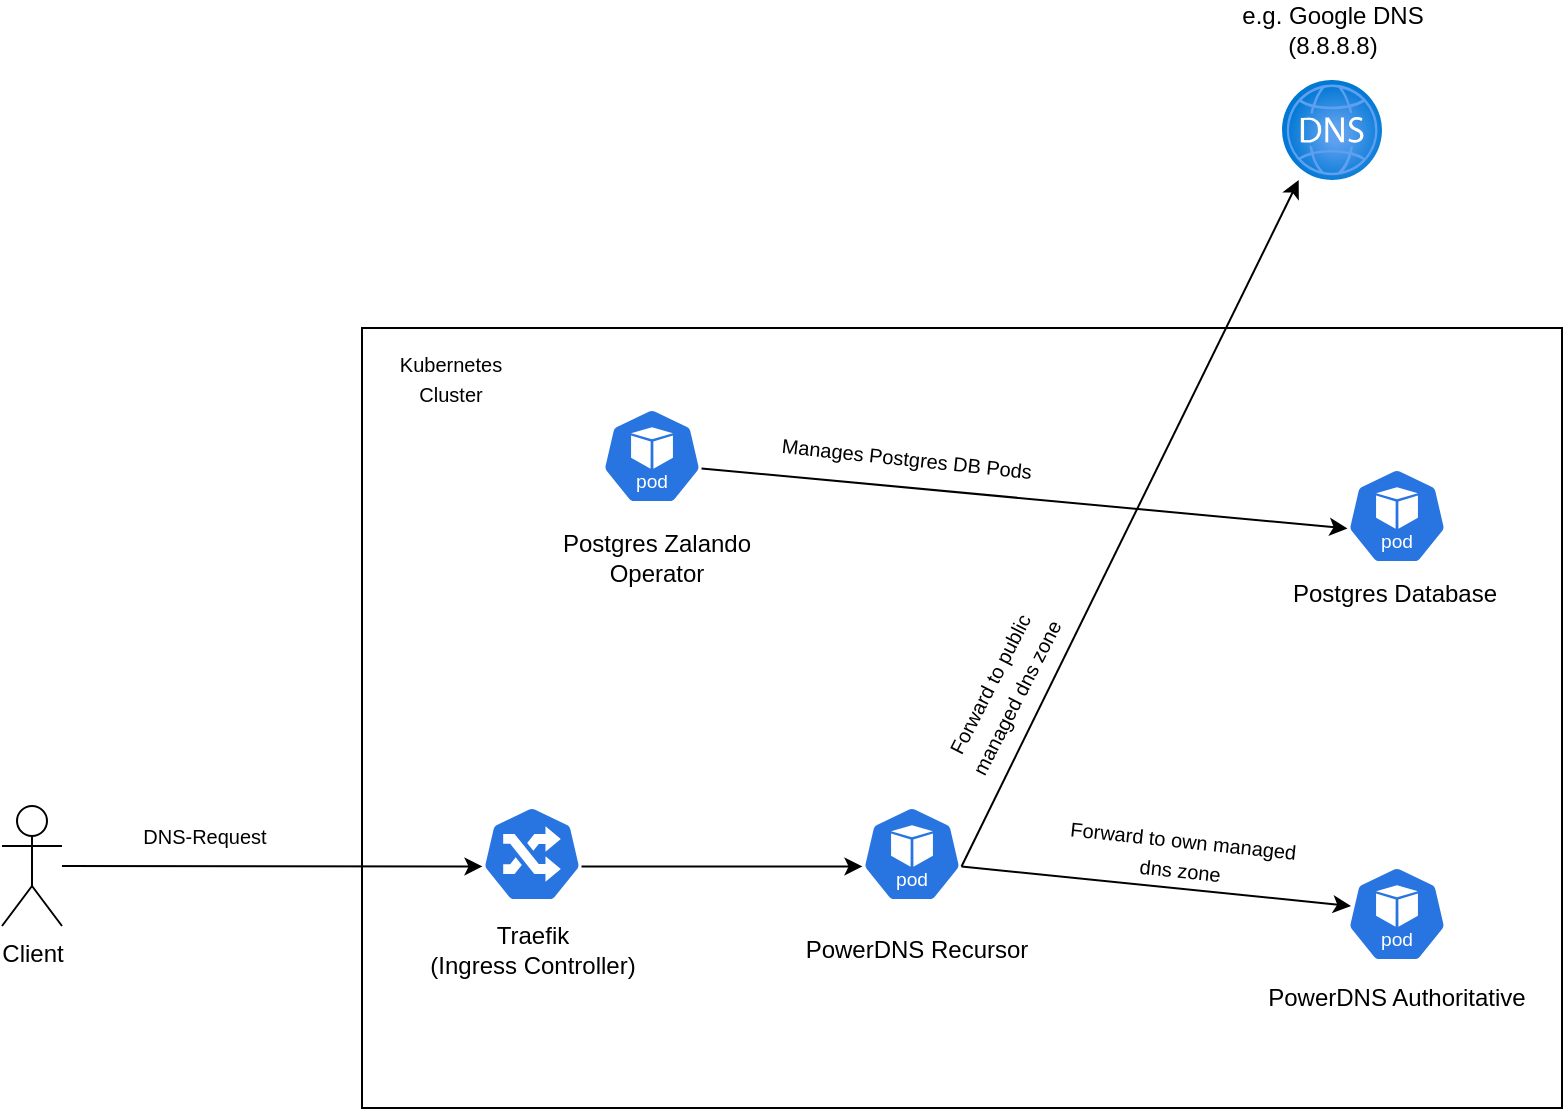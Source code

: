 <mxfile version="24.4.13" type="device">
  <diagram name="Seite-1" id="38cPX_BRVSOnZxeLanHT">
    <mxGraphModel dx="766" dy="1855" grid="1" gridSize="10" guides="1" tooltips="1" connect="1" arrows="1" fold="1" page="1" pageScale="1" pageWidth="827" pageHeight="1169" math="0" shadow="0">
      <root>
        <mxCell id="0" />
        <mxCell id="1" parent="0" />
        <mxCell id="YlgNOkUjZrg-a2CwAGe6-1" value="" style="rounded=0;whiteSpace=wrap;html=1;fillColor=none;" vertex="1" parent="1">
          <mxGeometry x="200" y="124" width="600" height="390" as="geometry" />
        </mxCell>
        <mxCell id="YlgNOkUjZrg-a2CwAGe6-2" value="" style="aspect=fixed;sketch=0;html=1;dashed=0;whitespace=wrap;verticalLabelPosition=bottom;verticalAlign=top;fillColor=#2875E2;strokeColor=#ffffff;points=[[0.005,0.63,0],[0.1,0.2,0],[0.9,0.2,0],[0.5,0,0],[0.995,0.63,0],[0.72,0.99,0],[0.5,1,0],[0.28,0.99,0]];shape=mxgraph.kubernetes.icon2;prIcon=ing" vertex="1" parent="1">
          <mxGeometry x="260" y="363" width="50" height="48" as="geometry" />
        </mxCell>
        <mxCell id="YlgNOkUjZrg-a2CwAGe6-4" value="" style="aspect=fixed;sketch=0;html=1;dashed=0;whitespace=wrap;verticalLabelPosition=bottom;verticalAlign=top;fillColor=#2875E2;strokeColor=#ffffff;points=[[0.005,0.63,0],[0.1,0.2,0],[0.9,0.2,0],[0.5,0,0],[0.995,0.63,0],[0.72,0.99,0],[0.5,1,0],[0.28,0.99,0]];shape=mxgraph.kubernetes.icon2;kubernetesLabel=1;prIcon=pod" vertex="1" parent="1">
          <mxGeometry x="450" y="363" width="50" height="48" as="geometry" />
        </mxCell>
        <mxCell id="YlgNOkUjZrg-a2CwAGe6-5" value="" style="aspect=fixed;sketch=0;html=1;dashed=0;whitespace=wrap;verticalLabelPosition=bottom;verticalAlign=top;fillColor=#2875E2;strokeColor=#ffffff;points=[[0.005,0.63,0],[0.1,0.2,0],[0.9,0.2,0],[0.5,0,0],[0.995,0.63,0],[0.72,0.99,0],[0.5,1,0],[0.28,0.99,0]];shape=mxgraph.kubernetes.icon2;kubernetesLabel=1;prIcon=pod" vertex="1" parent="1">
          <mxGeometry x="320" y="164" width="50" height="48" as="geometry" />
        </mxCell>
        <mxCell id="YlgNOkUjZrg-a2CwAGe6-6" value="Postgres Zalando Operator" style="text;html=1;align=center;verticalAlign=middle;whiteSpace=wrap;rounded=0;" vertex="1" parent="1">
          <mxGeometry x="290" y="224" width="115" height="30" as="geometry" />
        </mxCell>
        <mxCell id="YlgNOkUjZrg-a2CwAGe6-7" value="Traefik&lt;div&gt;(Ingress Controller)&lt;/div&gt;" style="text;html=1;align=center;verticalAlign=middle;whiteSpace=wrap;rounded=0;" vertex="1" parent="1">
          <mxGeometry x="227.5" y="420" width="115" height="30" as="geometry" />
        </mxCell>
        <mxCell id="YlgNOkUjZrg-a2CwAGe6-8" value="PowerDNS Recursor" style="text;html=1;align=center;verticalAlign=middle;whiteSpace=wrap;rounded=0;" vertex="1" parent="1">
          <mxGeometry x="420" y="420" width="115" height="30" as="geometry" />
        </mxCell>
        <mxCell id="YlgNOkUjZrg-a2CwAGe6-9" value="" style="aspect=fixed;sketch=0;html=1;dashed=0;whitespace=wrap;verticalLabelPosition=bottom;verticalAlign=top;fillColor=#2875E2;strokeColor=#ffffff;points=[[0.005,0.63,0],[0.1,0.2,0],[0.9,0.2,0],[0.5,0,0],[0.995,0.63,0],[0.72,0.99,0],[0.5,1,0],[0.28,0.99,0]];shape=mxgraph.kubernetes.icon2;kubernetesLabel=1;prIcon=pod" vertex="1" parent="1">
          <mxGeometry x="692.5" y="393" width="50" height="48" as="geometry" />
        </mxCell>
        <mxCell id="YlgNOkUjZrg-a2CwAGe6-10" value="" style="aspect=fixed;sketch=0;html=1;dashed=0;whitespace=wrap;verticalLabelPosition=bottom;verticalAlign=top;fillColor=#2875E2;strokeColor=#ffffff;points=[[0.005,0.63,0],[0.1,0.2,0],[0.9,0.2,0],[0.5,0,0],[0.995,0.63,0],[0.72,0.99,0],[0.5,1,0],[0.28,0.99,0]];shape=mxgraph.kubernetes.icon2;kubernetesLabel=1;prIcon=pod" vertex="1" parent="1">
          <mxGeometry x="692.5" y="194" width="50" height="48" as="geometry" />
        </mxCell>
        <mxCell id="YlgNOkUjZrg-a2CwAGe6-12" value="PowerDNS Authoritative" style="text;html=1;align=center;verticalAlign=middle;whiteSpace=wrap;rounded=0;" vertex="1" parent="1">
          <mxGeometry x="651.25" y="444" width="132.5" height="30" as="geometry" />
        </mxCell>
        <mxCell id="YlgNOkUjZrg-a2CwAGe6-13" value="Postgres Database" style="text;html=1;align=center;verticalAlign=middle;whiteSpace=wrap;rounded=0;" vertex="1" parent="1">
          <mxGeometry x="650" y="242" width="132.5" height="30" as="geometry" />
        </mxCell>
        <mxCell id="YlgNOkUjZrg-a2CwAGe6-19" value="Client" style="shape=umlActor;verticalLabelPosition=bottom;verticalAlign=top;html=1;outlineConnect=0;" vertex="1" parent="1">
          <mxGeometry x="20" y="363" width="30" height="60" as="geometry" />
        </mxCell>
        <mxCell id="YlgNOkUjZrg-a2CwAGe6-20" value="" style="endArrow=classic;html=1;rounded=0;entryX=0.005;entryY=0.63;entryDx=0;entryDy=0;entryPerimeter=0;" edge="1" parent="1" source="YlgNOkUjZrg-a2CwAGe6-19" target="YlgNOkUjZrg-a2CwAGe6-2">
          <mxGeometry width="50" height="50" relative="1" as="geometry">
            <mxPoint x="120" y="320" as="sourcePoint" />
            <mxPoint x="240" y="320" as="targetPoint" />
          </mxGeometry>
        </mxCell>
        <mxCell id="YlgNOkUjZrg-a2CwAGe6-21" value="&lt;font style=&quot;font-size: 10px;&quot;&gt;DNS-Request&lt;/font&gt;" style="text;html=1;align=center;verticalAlign=middle;whiteSpace=wrap;rounded=0;" vertex="1" parent="1">
          <mxGeometry x="80" y="363" width="82.5" height="30" as="geometry" />
        </mxCell>
        <mxCell id="YlgNOkUjZrg-a2CwAGe6-22" value="" style="endArrow=classic;html=1;rounded=0;entryX=0.005;entryY=0.63;entryDx=0;entryDy=0;entryPerimeter=0;exitX=0.995;exitY=0.63;exitDx=0;exitDy=0;exitPerimeter=0;" edge="1" parent="1" source="YlgNOkUjZrg-a2CwAGe6-2" target="YlgNOkUjZrg-a2CwAGe6-4">
          <mxGeometry width="50" height="50" relative="1" as="geometry">
            <mxPoint x="320" y="392.5" as="sourcePoint" />
            <mxPoint x="440" y="392.5" as="targetPoint" />
          </mxGeometry>
        </mxCell>
        <mxCell id="YlgNOkUjZrg-a2CwAGe6-23" value="" style="endArrow=classic;html=1;rounded=0;entryX=0.04;entryY=0.417;entryDx=0;entryDy=0;entryPerimeter=0;exitX=0.995;exitY=0.63;exitDx=0;exitDy=0;exitPerimeter=0;" edge="1" parent="1" source="YlgNOkUjZrg-a2CwAGe6-4" target="YlgNOkUjZrg-a2CwAGe6-9">
          <mxGeometry width="50" height="50" relative="1" as="geometry">
            <mxPoint x="510" y="386.75" as="sourcePoint" />
            <mxPoint x="640" y="434" as="targetPoint" />
          </mxGeometry>
        </mxCell>
        <mxCell id="YlgNOkUjZrg-a2CwAGe6-24" value="" style="image;aspect=fixed;html=1;points=[];align=center;fontSize=12;image=img/lib/azure2/networking/DNS_Zones.svg;" vertex="1" parent="1">
          <mxGeometry x="660" width="50" height="50" as="geometry" />
        </mxCell>
        <mxCell id="YlgNOkUjZrg-a2CwAGe6-25" value="&lt;font style=&quot;font-size: 10px;&quot;&gt;Kubernetes Cluster&lt;/font&gt;" style="text;html=1;align=center;verticalAlign=middle;whiteSpace=wrap;rounded=0;" vertex="1" parent="1">
          <mxGeometry x="207.5" y="134" width="72.5" height="30" as="geometry" />
        </mxCell>
        <mxCell id="YlgNOkUjZrg-a2CwAGe6-27" value="" style="endArrow=classic;html=1;rounded=0;entryX=0.167;entryY=1.001;entryDx=0;entryDy=0;entryPerimeter=0;exitX=0.995;exitY=0.63;exitDx=0;exitDy=0;exitPerimeter=0;" edge="1" parent="1" source="YlgNOkUjZrg-a2CwAGe6-4" target="YlgNOkUjZrg-a2CwAGe6-24">
          <mxGeometry width="50" height="50" relative="1" as="geometry">
            <mxPoint x="455" y="260" as="sourcePoint" />
            <mxPoint x="650" y="280" as="targetPoint" />
          </mxGeometry>
        </mxCell>
        <mxCell id="YlgNOkUjZrg-a2CwAGe6-28" value="&lt;font style=&quot;font-size: 10px;&quot;&gt;Forward to own managed dns zone&lt;/font&gt;" style="text;html=1;align=center;verticalAlign=middle;whiteSpace=wrap;rounded=0;rotation=6;" vertex="1" parent="1">
          <mxGeometry x="550" y="372" width="120" height="30" as="geometry" />
        </mxCell>
        <mxCell id="YlgNOkUjZrg-a2CwAGe6-29" value="&lt;font style=&quot;font-size: 10px;&quot;&gt;Forward to public managed dns zone&lt;/font&gt;" style="text;html=1;align=center;verticalAlign=middle;whiteSpace=wrap;rounded=0;rotation=297;" vertex="1" parent="1">
          <mxGeometry x="460" y="290" width="120" height="30" as="geometry" />
        </mxCell>
        <mxCell id="YlgNOkUjZrg-a2CwAGe6-30" value="" style="endArrow=classic;html=1;rounded=0;entryX=0.005;entryY=0.63;entryDx=0;entryDy=0;entryPerimeter=0;exitX=0.995;exitY=0.63;exitDx=0;exitDy=0;exitPerimeter=0;" edge="1" parent="1" source="YlgNOkUjZrg-a2CwAGe6-5" target="YlgNOkUjZrg-a2CwAGe6-10">
          <mxGeometry width="50" height="50" relative="1" as="geometry">
            <mxPoint x="395" y="187.66" as="sourcePoint" />
            <mxPoint x="605" y="187.66" as="targetPoint" />
          </mxGeometry>
        </mxCell>
        <mxCell id="YlgNOkUjZrg-a2CwAGe6-31" value="&lt;font style=&quot;font-size: 10px;&quot;&gt;Manages Postgres DB Pods&lt;/font&gt;" style="text;html=1;align=center;verticalAlign=middle;whiteSpace=wrap;rounded=0;rotation=6;" vertex="1" parent="1">
          <mxGeometry x="404.96" y="173.78" width="135.01" height="30" as="geometry" />
        </mxCell>
        <mxCell id="YlgNOkUjZrg-a2CwAGe6-32" value="e.g. Google DNS (8.8.8.8)" style="text;html=1;align=center;verticalAlign=middle;whiteSpace=wrap;rounded=0;" vertex="1" parent="1">
          <mxGeometry x="627.5" y="-40" width="115" height="30" as="geometry" />
        </mxCell>
      </root>
    </mxGraphModel>
  </diagram>
</mxfile>
